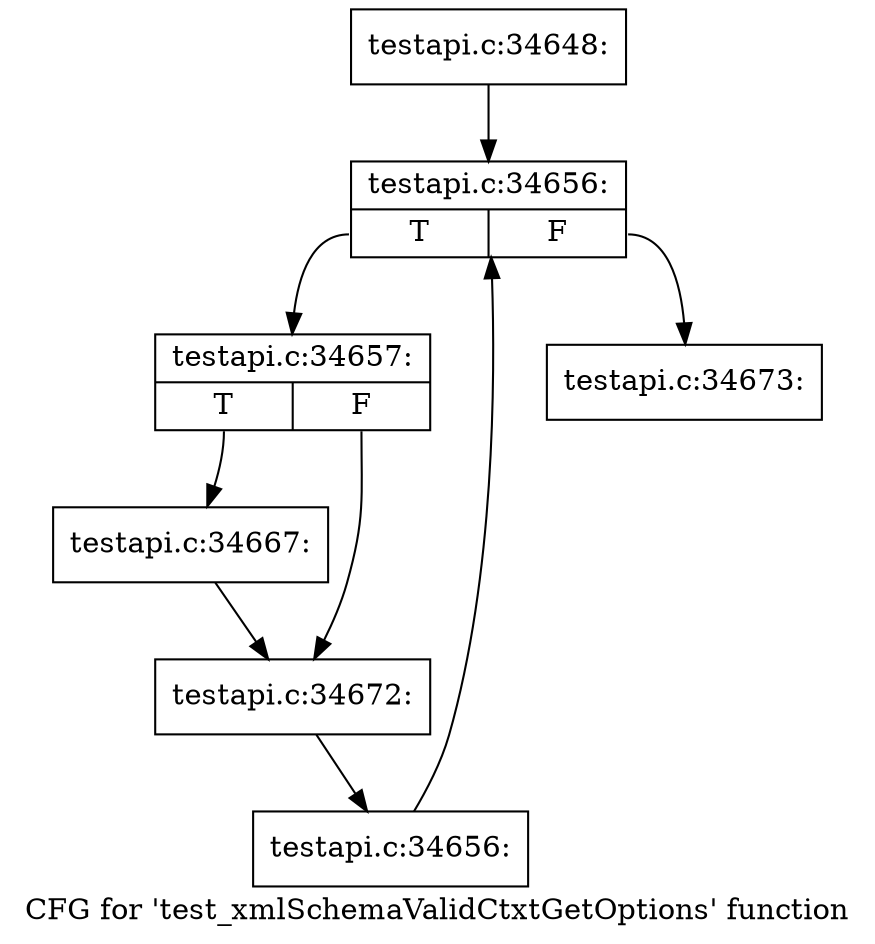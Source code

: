 digraph "CFG for 'test_xmlSchemaValidCtxtGetOptions' function" {
	label="CFG for 'test_xmlSchemaValidCtxtGetOptions' function";

	Node0x536e4a0 [shape=record,label="{testapi.c:34648:}"];
	Node0x536e4a0 -> Node0x5375d00;
	Node0x5375d00 [shape=record,label="{testapi.c:34656:|{<s0>T|<s1>F}}"];
	Node0x5375d00:s0 -> Node0x5375fe0;
	Node0x5375d00:s1 -> Node0x5375b60;
	Node0x5375fe0 [shape=record,label="{testapi.c:34657:|{<s0>T|<s1>F}}"];
	Node0x5375fe0:s0 -> Node0x5376e40;
	Node0x5375fe0:s1 -> Node0x5377170;
	Node0x5376e40 [shape=record,label="{testapi.c:34667:}"];
	Node0x5376e40 -> Node0x5377170;
	Node0x5377170 [shape=record,label="{testapi.c:34672:}"];
	Node0x5377170 -> Node0x5375f50;
	Node0x5375f50 [shape=record,label="{testapi.c:34656:}"];
	Node0x5375f50 -> Node0x5375d00;
	Node0x5375b60 [shape=record,label="{testapi.c:34673:}"];
}
